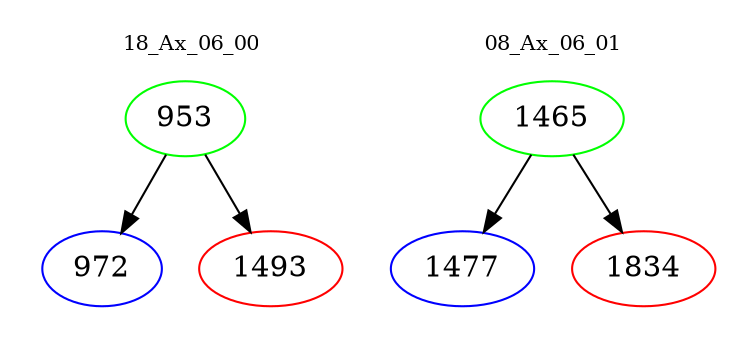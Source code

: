 digraph{
subgraph cluster_0 {
color = white
label = "18_Ax_06_00";
fontsize=10;
T0_953 [label="953", color="green"]
T0_953 -> T0_972 [color="black"]
T0_972 [label="972", color="blue"]
T0_953 -> T0_1493 [color="black"]
T0_1493 [label="1493", color="red"]
}
subgraph cluster_1 {
color = white
label = "08_Ax_06_01";
fontsize=10;
T1_1465 [label="1465", color="green"]
T1_1465 -> T1_1477 [color="black"]
T1_1477 [label="1477", color="blue"]
T1_1465 -> T1_1834 [color="black"]
T1_1834 [label="1834", color="red"]
}
}
